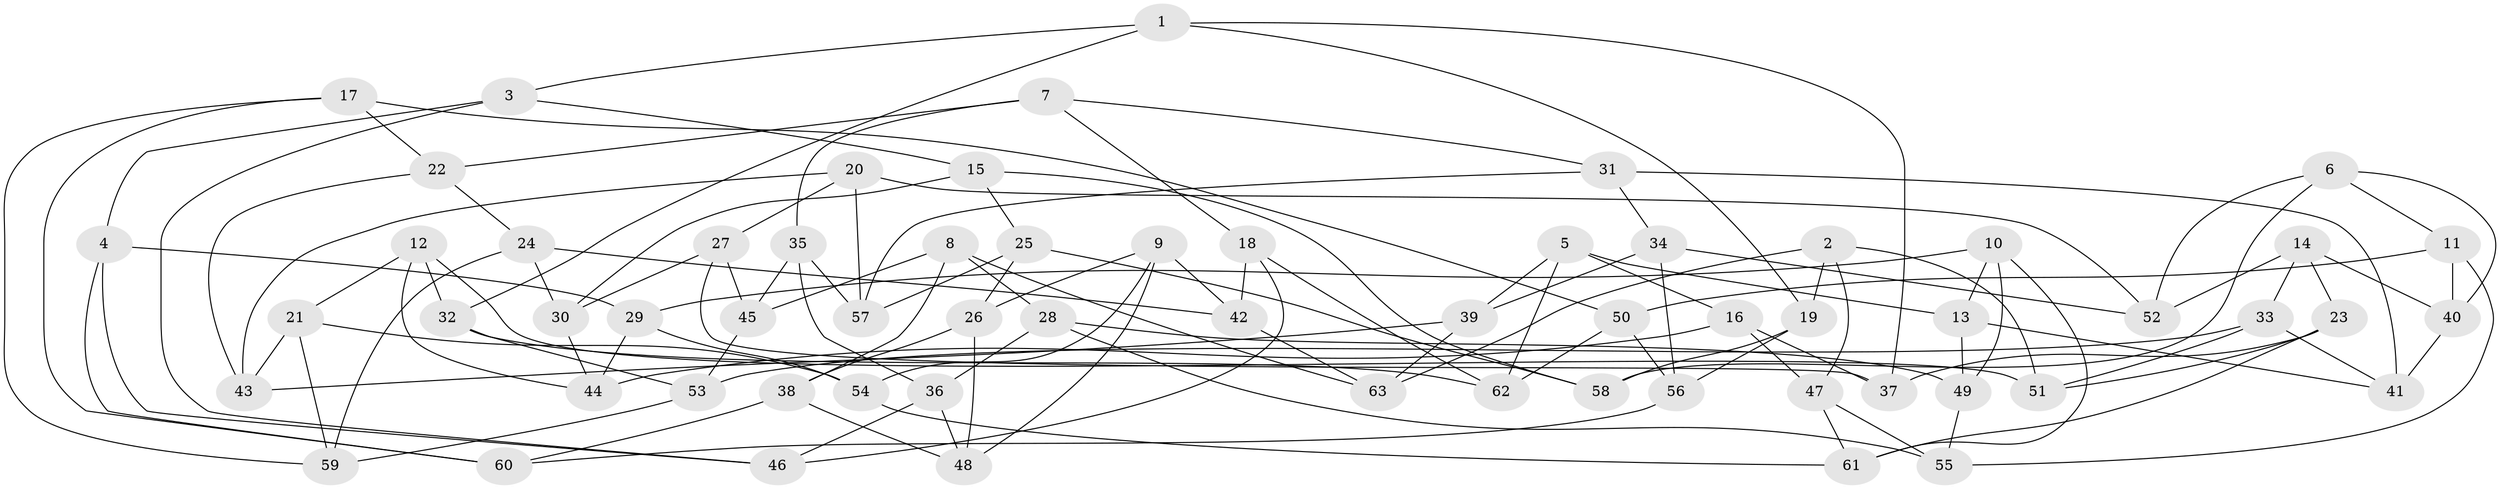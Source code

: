 // Generated by graph-tools (version 1.1) at 2025/57/03/09/25 04:57:09]
// undirected, 63 vertices, 126 edges
graph export_dot {
graph [start="1"]
  node [color=gray90,style=filled];
  1;
  2;
  3;
  4;
  5;
  6;
  7;
  8;
  9;
  10;
  11;
  12;
  13;
  14;
  15;
  16;
  17;
  18;
  19;
  20;
  21;
  22;
  23;
  24;
  25;
  26;
  27;
  28;
  29;
  30;
  31;
  32;
  33;
  34;
  35;
  36;
  37;
  38;
  39;
  40;
  41;
  42;
  43;
  44;
  45;
  46;
  47;
  48;
  49;
  50;
  51;
  52;
  53;
  54;
  55;
  56;
  57;
  58;
  59;
  60;
  61;
  62;
  63;
  1 -- 32;
  1 -- 3;
  1 -- 19;
  1 -- 37;
  2 -- 19;
  2 -- 51;
  2 -- 47;
  2 -- 63;
  3 -- 46;
  3 -- 4;
  3 -- 15;
  4 -- 29;
  4 -- 60;
  4 -- 46;
  5 -- 39;
  5 -- 16;
  5 -- 13;
  5 -- 62;
  6 -- 58;
  6 -- 52;
  6 -- 40;
  6 -- 11;
  7 -- 18;
  7 -- 22;
  7 -- 31;
  7 -- 35;
  8 -- 28;
  8 -- 63;
  8 -- 38;
  8 -- 45;
  9 -- 42;
  9 -- 26;
  9 -- 48;
  9 -- 54;
  10 -- 49;
  10 -- 29;
  10 -- 61;
  10 -- 13;
  11 -- 55;
  11 -- 50;
  11 -- 40;
  12 -- 51;
  12 -- 32;
  12 -- 21;
  12 -- 44;
  13 -- 41;
  13 -- 49;
  14 -- 33;
  14 -- 23;
  14 -- 52;
  14 -- 40;
  15 -- 25;
  15 -- 30;
  15 -- 58;
  16 -- 44;
  16 -- 37;
  16 -- 47;
  17 -- 50;
  17 -- 22;
  17 -- 60;
  17 -- 59;
  18 -- 62;
  18 -- 46;
  18 -- 42;
  19 -- 58;
  19 -- 56;
  20 -- 57;
  20 -- 27;
  20 -- 43;
  20 -- 52;
  21 -- 59;
  21 -- 54;
  21 -- 43;
  22 -- 43;
  22 -- 24;
  23 -- 51;
  23 -- 61;
  23 -- 37;
  24 -- 42;
  24 -- 30;
  24 -- 59;
  25 -- 26;
  25 -- 58;
  25 -- 57;
  26 -- 48;
  26 -- 38;
  27 -- 37;
  27 -- 30;
  27 -- 45;
  28 -- 49;
  28 -- 55;
  28 -- 36;
  29 -- 44;
  29 -- 54;
  30 -- 44;
  31 -- 41;
  31 -- 34;
  31 -- 57;
  32 -- 53;
  32 -- 62;
  33 -- 51;
  33 -- 53;
  33 -- 41;
  34 -- 52;
  34 -- 39;
  34 -- 56;
  35 -- 57;
  35 -- 45;
  35 -- 36;
  36 -- 46;
  36 -- 48;
  38 -- 60;
  38 -- 48;
  39 -- 63;
  39 -- 43;
  40 -- 41;
  42 -- 63;
  45 -- 53;
  47 -- 55;
  47 -- 61;
  49 -- 55;
  50 -- 62;
  50 -- 56;
  53 -- 59;
  54 -- 61;
  56 -- 60;
}
